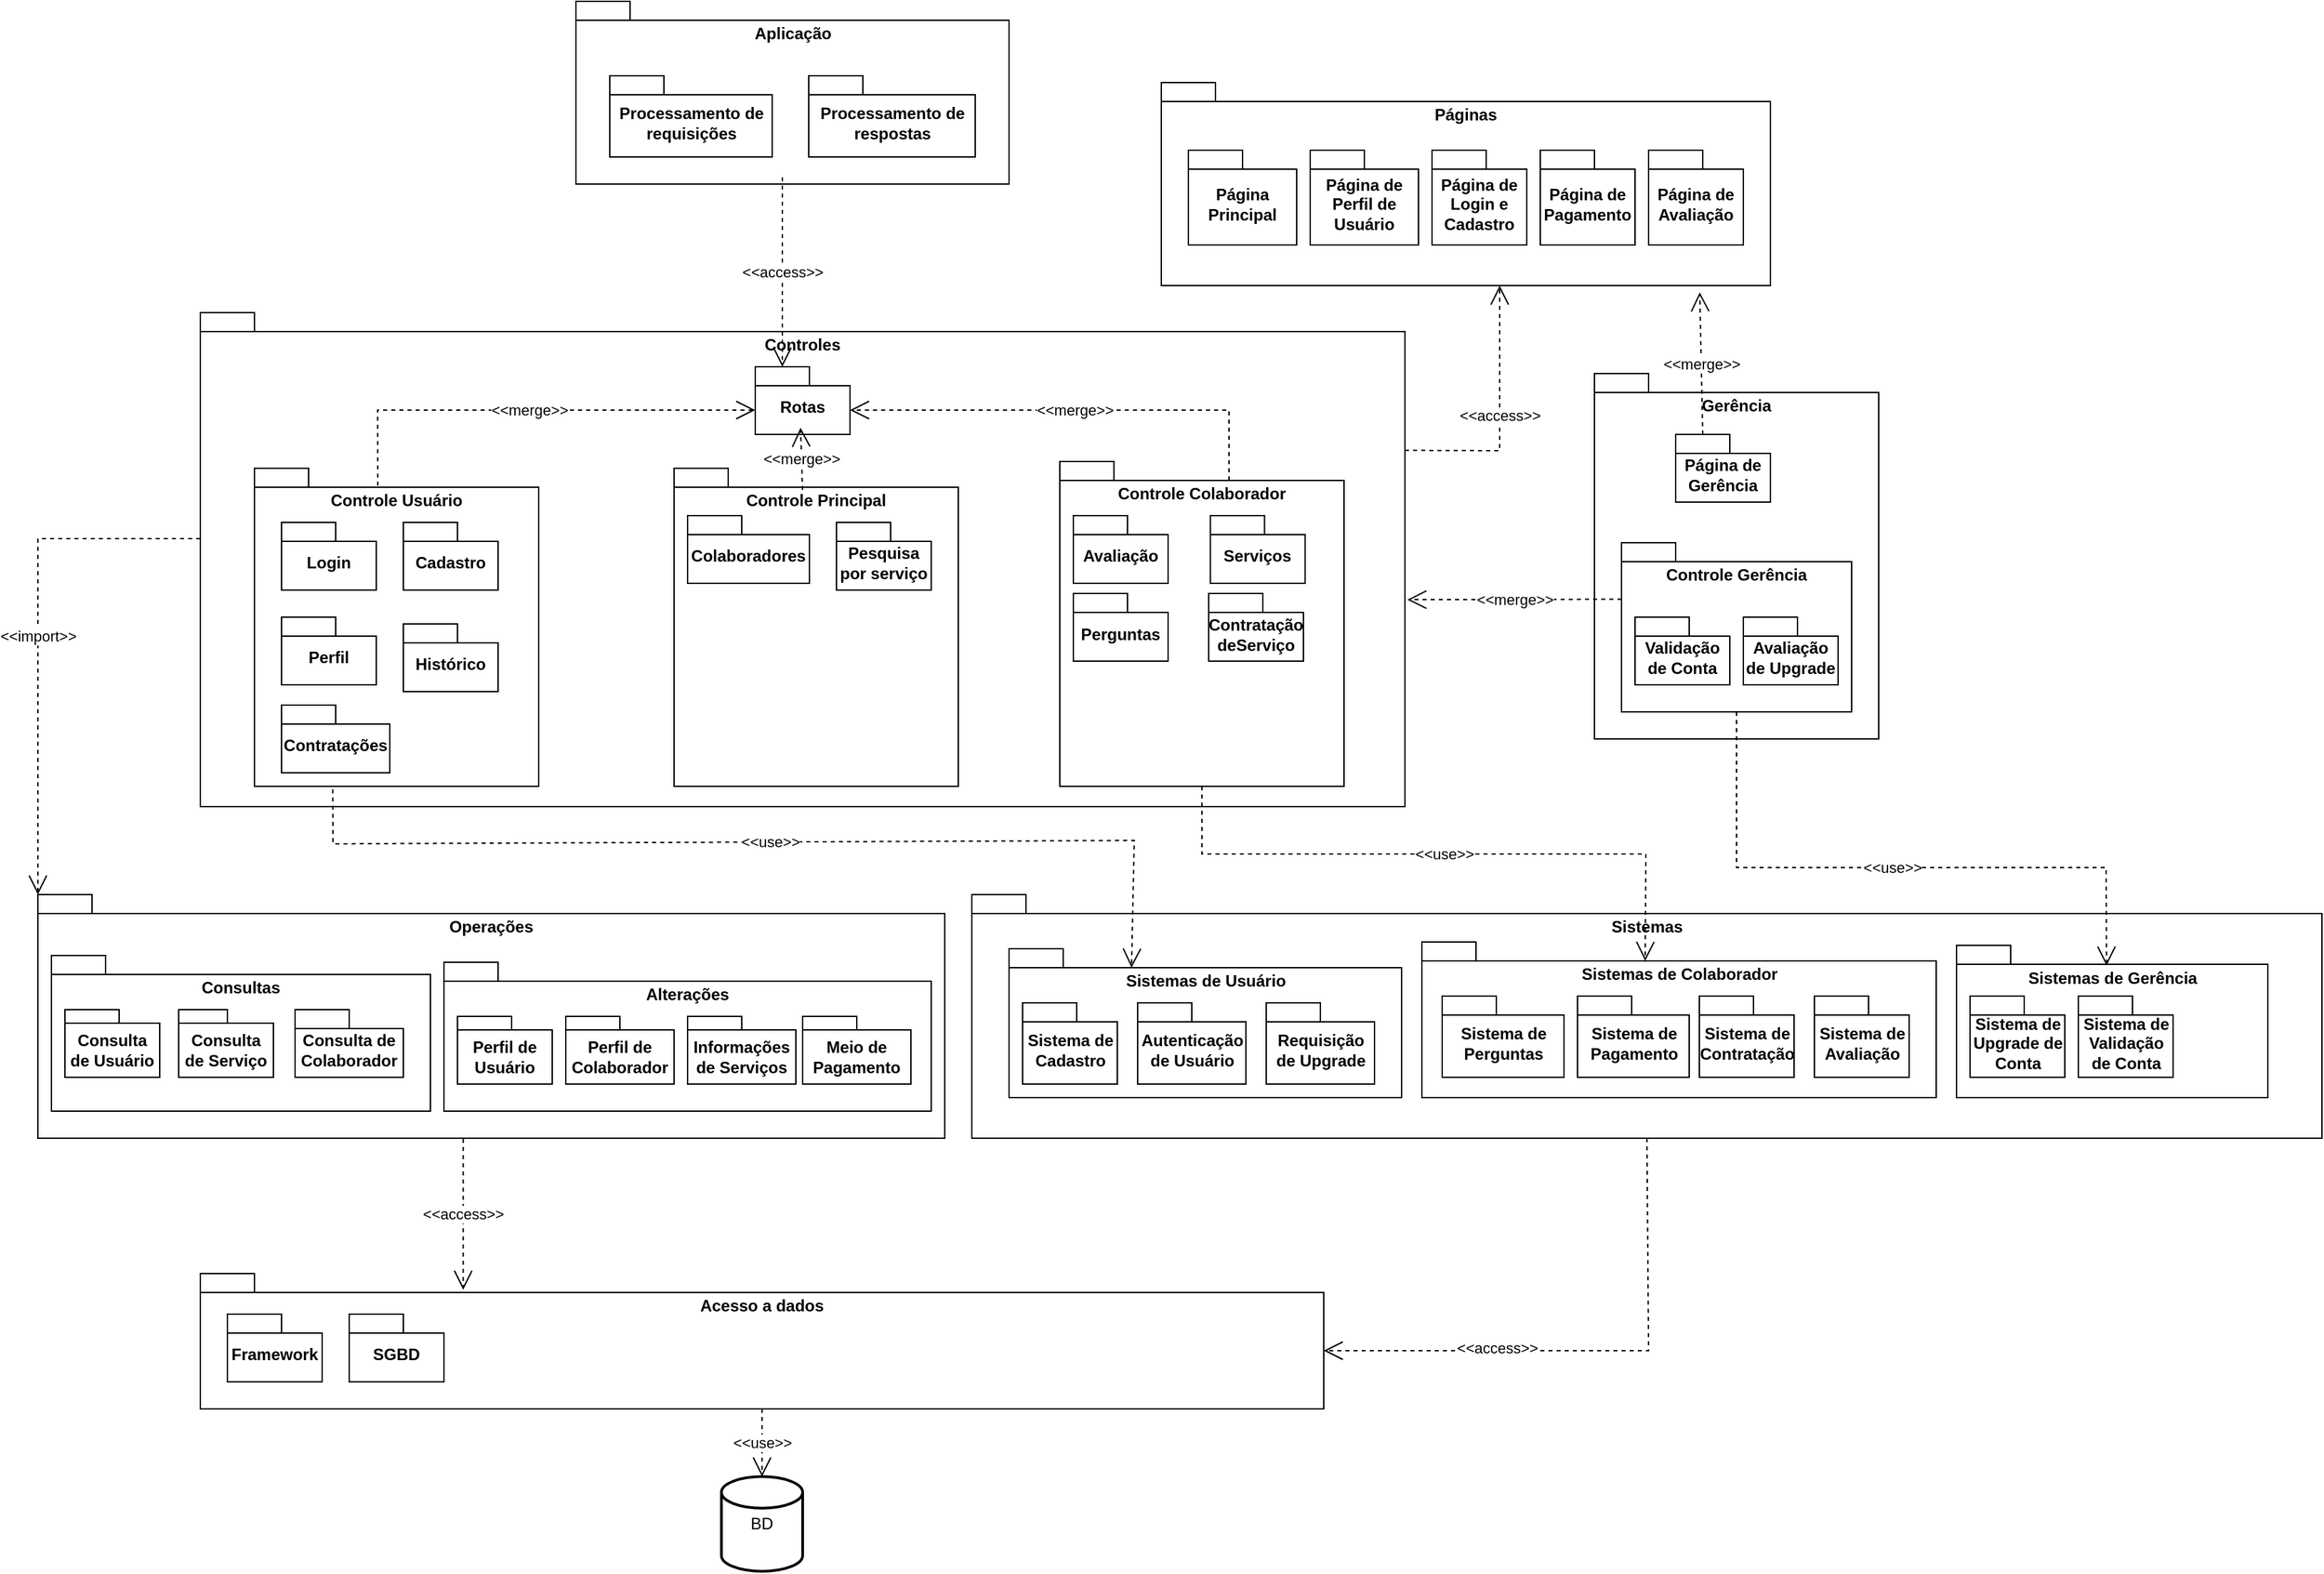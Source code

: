 <mxfile version="22.1.11" type="github">
  <diagram name="Página-1" id="DWjiMil6QpRck5204m84">
    <mxGraphModel dx="1818" dy="924" grid="1" gridSize="10" guides="1" tooltips="1" connect="1" arrows="1" fold="1" page="1" pageScale="1" pageWidth="827" pageHeight="1169" math="0" shadow="0">
      <root>
        <mxCell id="0" />
        <mxCell id="1" parent="0" />
        <mxCell id="8-D-jwilKqf4BBGD9wGk-26" value="Aplicação" style="shape=folder;fontStyle=1;spacingTop=10;tabWidth=40;tabHeight=14;tabPosition=left;html=1;whiteSpace=wrap;verticalAlign=top;" parent="1" vertex="1">
          <mxGeometry x="477.5" y="150" width="320" height="135" as="geometry" />
        </mxCell>
        <mxCell id="YxlcDERAqGYw6lF6efzc-18" value="Sistemas" style="shape=folder;fontStyle=1;spacingTop=10;tabWidth=40;tabHeight=14;tabPosition=left;html=1;whiteSpace=wrap;verticalAlign=top;" parent="1" vertex="1">
          <mxGeometry x="770" y="810" width="997.5" height="180" as="geometry" />
        </mxCell>
        <mxCell id="8-D-jwilKqf4BBGD9wGk-8" value="&lt;div&gt;Sistemas de Colaborador&lt;/div&gt;" style="shape=folder;fontStyle=1;spacingTop=10;tabWidth=40;tabHeight=14;tabPosition=left;html=1;whiteSpace=wrap;verticalAlign=top;" parent="1" vertex="1">
          <mxGeometry x="1102.5" y="845" width="380" height="115" as="geometry" />
        </mxCell>
        <mxCell id="8-D-jwilKqf4BBGD9wGk-7" value="Sistemas de Usuário" style="shape=folder;fontStyle=1;spacingTop=10;tabWidth=40;tabHeight=14;tabPosition=left;html=1;whiteSpace=wrap;verticalAlign=top;" parent="1" vertex="1">
          <mxGeometry x="797.5" y="850" width="290" height="110" as="geometry" />
        </mxCell>
        <mxCell id="YxlcDERAqGYw6lF6efzc-51" value="Controles" style="shape=folder;fontStyle=1;spacingTop=10;tabWidth=40;tabHeight=14;tabPosition=left;html=1;whiteSpace=wrap;verticalAlign=top;" parent="1" vertex="1">
          <mxGeometry x="200" y="380" width="890" height="365" as="geometry" />
        </mxCell>
        <mxCell id="YxlcDERAqGYw6lF6efzc-6" value="Controle Usuário" style="shape=folder;fontStyle=1;spacingTop=10;tabWidth=40;tabHeight=14;tabPosition=left;html=1;whiteSpace=wrap;align=center;horizontal=1;verticalAlign=top;" parent="1" vertex="1">
          <mxGeometry x="240" y="495" width="210" height="235" as="geometry" />
        </mxCell>
        <mxCell id="YxlcDERAqGYw6lF6efzc-2" value="Cadastro" style="shape=folder;fontStyle=1;spacingTop=10;tabWidth=40;tabHeight=14;tabPosition=left;html=1;whiteSpace=wrap;" parent="1" vertex="1">
          <mxGeometry x="350" y="535" width="70" height="50" as="geometry" />
        </mxCell>
        <mxCell id="YxlcDERAqGYw6lF6efzc-3" value="Login" style="shape=folder;fontStyle=1;spacingTop=10;tabWidth=40;tabHeight=14;tabPosition=left;html=1;whiteSpace=wrap;" parent="1" vertex="1">
          <mxGeometry x="260" y="535" width="70" height="50" as="geometry" />
        </mxCell>
        <mxCell id="YxlcDERAqGYw6lF6efzc-9" value="Controle Principal" style="shape=folder;fontStyle=1;spacingTop=10;tabWidth=40;tabHeight=14;tabPosition=left;html=1;whiteSpace=wrap;align=center;horizontal=1;verticalAlign=top;" parent="1" vertex="1">
          <mxGeometry x="550" y="495" width="210" height="235" as="geometry" />
        </mxCell>
        <mxCell id="YxlcDERAqGYw6lF6efzc-13" value="Processamento de requisições" style="shape=folder;fontStyle=1;spacingTop=10;tabWidth=40;tabHeight=14;tabPosition=left;html=1;whiteSpace=wrap;align=center;horizontal=1;verticalAlign=middle;" parent="1" vertex="1">
          <mxGeometry x="502.5" y="205" width="120" height="60" as="geometry" />
        </mxCell>
        <mxCell id="YxlcDERAqGYw6lF6efzc-20" value="Autenticação de Usuário" style="shape=folder;fontStyle=1;spacingTop=10;tabWidth=40;tabHeight=14;tabPosition=left;html=1;whiteSpace=wrap;" parent="1" vertex="1">
          <mxGeometry x="892.5" y="890" width="80" height="60" as="geometry" />
        </mxCell>
        <mxCell id="YxlcDERAqGYw6lF6efzc-21" value="Perfil" style="shape=folder;fontStyle=1;spacingTop=10;tabWidth=40;tabHeight=14;tabPosition=left;html=1;whiteSpace=wrap;" parent="1" vertex="1">
          <mxGeometry x="260" y="605" width="70" height="50" as="geometry" />
        </mxCell>
        <mxCell id="YxlcDERAqGYw6lF6efzc-22" value="&lt;div&gt;Histórico&lt;/div&gt;" style="shape=folder;fontStyle=1;spacingTop=10;tabWidth=40;tabHeight=14;tabPosition=left;html=1;whiteSpace=wrap;" parent="1" vertex="1">
          <mxGeometry x="350" y="610" width="70" height="50" as="geometry" />
        </mxCell>
        <mxCell id="YxlcDERAqGYw6lF6efzc-32" value="Páginas" style="shape=folder;fontStyle=1;spacingTop=10;tabWidth=40;tabHeight=14;tabPosition=left;html=1;whiteSpace=wrap;verticalAlign=top;" parent="1" vertex="1">
          <mxGeometry x="910" y="210" width="450" height="150" as="geometry" />
        </mxCell>
        <mxCell id="YxlcDERAqGYw6lF6efzc-27" value="Página Principal" style="shape=folder;fontStyle=1;spacingTop=10;tabWidth=40;tabHeight=14;tabPosition=left;html=1;whiteSpace=wrap;" parent="1" vertex="1">
          <mxGeometry x="930" y="260" width="80" height="70" as="geometry" />
        </mxCell>
        <mxCell id="YxlcDERAqGYw6lF6efzc-28" value="Página de Perfil de Usuário" style="shape=folder;fontStyle=1;spacingTop=10;tabWidth=40;tabHeight=14;tabPosition=left;html=1;whiteSpace=wrap;" parent="1" vertex="1">
          <mxGeometry x="1020" y="260" width="80" height="70" as="geometry" />
        </mxCell>
        <mxCell id="YxlcDERAqGYw6lF6efzc-29" value="Página de Login e Cadastro" style="shape=folder;fontStyle=1;spacingTop=10;tabWidth=40;tabHeight=14;tabPosition=left;html=1;whiteSpace=wrap;" parent="1" vertex="1">
          <mxGeometry x="1110" y="260" width="70" height="70" as="geometry" />
        </mxCell>
        <mxCell id="YxlcDERAqGYw6lF6efzc-30" value="Página de Pagamento" style="shape=folder;fontStyle=1;spacingTop=10;tabWidth=40;tabHeight=14;tabPosition=left;html=1;whiteSpace=wrap;" parent="1" vertex="1">
          <mxGeometry x="1190" y="260" width="70" height="70" as="geometry" />
        </mxCell>
        <mxCell id="YxlcDERAqGYw6lF6efzc-31" value="Página de Avaliação" style="shape=folder;fontStyle=1;spacingTop=10;tabWidth=40;tabHeight=14;tabPosition=left;html=1;whiteSpace=wrap;" parent="1" vertex="1">
          <mxGeometry x="1270" y="260" width="70" height="70" as="geometry" />
        </mxCell>
        <mxCell id="YxlcDERAqGYw6lF6efzc-16" value="Sistema de Pagamento" style="shape=folder;fontStyle=1;spacingTop=10;tabWidth=40;tabHeight=14;tabPosition=left;html=1;whiteSpace=wrap;" parent="1" vertex="1">
          <mxGeometry x="1217.5" y="885" width="82.5" height="60" as="geometry" />
        </mxCell>
        <mxCell id="YxlcDERAqGYw6lF6efzc-36" value="Contratações" style="shape=folder;fontStyle=1;spacingTop=10;tabWidth=40;tabHeight=14;tabPosition=left;html=1;whiteSpace=wrap;" parent="1" vertex="1">
          <mxGeometry x="260" y="670" width="80" height="50" as="geometry" />
        </mxCell>
        <mxCell id="YxlcDERAqGYw6lF6efzc-37" value="Sistema de Contratação" style="shape=folder;fontStyle=1;spacingTop=10;tabWidth=40;tabHeight=14;tabPosition=left;html=1;whiteSpace=wrap;" parent="1" vertex="1">
          <mxGeometry x="1307.5" y="885" width="70" height="60" as="geometry" />
        </mxCell>
        <mxCell id="YxlcDERAqGYw6lF6efzc-38" value="Colaboradores" style="shape=folder;fontStyle=1;spacingTop=10;tabWidth=40;tabHeight=14;tabPosition=left;html=1;whiteSpace=wrap;" parent="1" vertex="1">
          <mxGeometry x="560" y="530" width="90" height="50" as="geometry" />
        </mxCell>
        <mxCell id="YxlcDERAqGYw6lF6efzc-39" value="BD" style="strokeWidth=2;html=1;shape=mxgraph.flowchart.database;whiteSpace=wrap;" parent="1" vertex="1">
          <mxGeometry x="585" y="1240" width="60" height="70" as="geometry" />
        </mxCell>
        <mxCell id="YxlcDERAqGYw6lF6efzc-41" value="Pesquisa por serviço" style="shape=folder;fontStyle=1;spacingTop=10;tabWidth=40;tabHeight=14;tabPosition=left;html=1;whiteSpace=wrap;" parent="1" vertex="1">
          <mxGeometry x="670" y="535" width="70" height="50" as="geometry" />
        </mxCell>
        <mxCell id="YxlcDERAqGYw6lF6efzc-42" value="Controle Colaborador" style="shape=folder;fontStyle=1;spacingTop=10;tabWidth=40;tabHeight=14;tabPosition=left;html=1;whiteSpace=wrap;align=center;horizontal=1;verticalAlign=top;" parent="1" vertex="1">
          <mxGeometry x="835" y="490" width="210" height="240" as="geometry" />
        </mxCell>
        <mxCell id="YxlcDERAqGYw6lF6efzc-43" value="Avaliação" style="shape=folder;fontStyle=1;spacingTop=10;tabWidth=40;tabHeight=14;tabPosition=left;html=1;whiteSpace=wrap;" parent="1" vertex="1">
          <mxGeometry x="845" y="530" width="70" height="50" as="geometry" />
        </mxCell>
        <mxCell id="YxlcDERAqGYw6lF6efzc-45" value="Serviços" style="shape=folder;fontStyle=1;spacingTop=10;tabWidth=40;tabHeight=14;tabPosition=left;html=1;whiteSpace=wrap;" parent="1" vertex="1">
          <mxGeometry x="946.25" y="530" width="70" height="50" as="geometry" />
        </mxCell>
        <mxCell id="YxlcDERAqGYw6lF6efzc-47" value="Perguntas" style="shape=folder;fontStyle=1;spacingTop=10;tabWidth=40;tabHeight=14;tabPosition=left;html=1;whiteSpace=wrap;" parent="1" vertex="1">
          <mxGeometry x="845" y="587.5" width="70" height="50" as="geometry" />
        </mxCell>
        <mxCell id="YxlcDERAqGYw6lF6efzc-48" value="Sistema de Perguntas" style="shape=folder;fontStyle=1;spacingTop=10;tabWidth=40;tabHeight=14;tabPosition=left;html=1;whiteSpace=wrap;" parent="1" vertex="1">
          <mxGeometry x="1117.5" y="885" width="90" height="60" as="geometry" />
        </mxCell>
        <mxCell id="YxlcDERAqGYw6lF6efzc-50" value="Operações" style="shape=folder;fontStyle=1;spacingTop=10;tabWidth=40;tabHeight=14;tabPosition=left;html=1;whiteSpace=wrap;verticalAlign=top;" parent="1" vertex="1">
          <mxGeometry x="80" y="810" width="670" height="180" as="geometry" />
        </mxCell>
        <mxCell id="YxlcDERAqGYw6lF6efzc-54" value="Contratação deServiço" style="shape=folder;fontStyle=1;spacingTop=10;tabWidth=40;tabHeight=14;tabPosition=left;html=1;whiteSpace=wrap;" parent="1" vertex="1">
          <mxGeometry x="945" y="587.5" width="70" height="50" as="geometry" />
        </mxCell>
        <mxCell id="YxlcDERAqGYw6lF6efzc-56" value="Sistema de Cadastro" style="shape=folder;fontStyle=1;spacingTop=10;tabWidth=40;tabHeight=14;tabPosition=left;html=1;whiteSpace=wrap;" parent="1" vertex="1">
          <mxGeometry x="807.5" y="890" width="70" height="60" as="geometry" />
        </mxCell>
        <mxCell id="YxlcDERAqGYw6lF6efzc-59" value="&lt;div&gt;Gerência&lt;/div&gt;" style="shape=folder;fontStyle=1;spacingTop=10;tabWidth=40;tabHeight=14;tabPosition=left;html=1;whiteSpace=wrap;verticalAlign=top;" parent="1" vertex="1">
          <mxGeometry x="1230" y="425" width="210" height="270" as="geometry" />
        </mxCell>
        <mxCell id="YxlcDERAqGYw6lF6efzc-61" value="Acesso a dados" style="shape=folder;fontStyle=1;spacingTop=10;tabWidth=40;tabHeight=14;tabPosition=left;html=1;whiteSpace=wrap;verticalAlign=top;" parent="1" vertex="1">
          <mxGeometry x="200" y="1090" width="830" height="100" as="geometry" />
        </mxCell>
        <mxCell id="YxlcDERAqGYw6lF6efzc-62" value="Framework" style="shape=folder;fontStyle=1;spacingTop=10;tabWidth=40;tabHeight=14;tabPosition=left;html=1;whiteSpace=wrap;" parent="1" vertex="1">
          <mxGeometry x="220" y="1120" width="70" height="50" as="geometry" />
        </mxCell>
        <mxCell id="YxlcDERAqGYw6lF6efzc-63" value="SGBD" style="shape=folder;fontStyle=1;spacingTop=10;tabWidth=40;tabHeight=14;tabPosition=left;html=1;whiteSpace=wrap;" parent="1" vertex="1">
          <mxGeometry x="310" y="1120" width="70" height="50" as="geometry" />
        </mxCell>
        <mxCell id="YxlcDERAqGYw6lF6efzc-65" value="Página de Gerência" style="shape=folder;fontStyle=1;spacingTop=10;tabWidth=40;tabHeight=14;tabPosition=left;html=1;whiteSpace=wrap;" parent="1" vertex="1">
          <mxGeometry x="1290" y="470" width="70" height="50" as="geometry" />
        </mxCell>
        <mxCell id="YxlcDERAqGYw6lF6efzc-67" value="Controle Gerência" style="shape=folder;fontStyle=1;spacingTop=10;tabWidth=40;tabHeight=14;tabPosition=left;html=1;whiteSpace=wrap;verticalAlign=top;" parent="1" vertex="1">
          <mxGeometry x="1250" y="550" width="170" height="125" as="geometry" />
        </mxCell>
        <mxCell id="YxlcDERAqGYw6lF6efzc-68" value="Validação de Conta" style="shape=folder;fontStyle=1;spacingTop=10;tabWidth=40;tabHeight=14;tabPosition=left;html=1;whiteSpace=wrap;" parent="1" vertex="1">
          <mxGeometry x="1260" y="605" width="70" height="50" as="geometry" />
        </mxCell>
        <mxCell id="YxlcDERAqGYw6lF6efzc-70" value="Avaliação de Upgrade" style="shape=folder;fontStyle=1;spacingTop=10;tabWidth=40;tabHeight=14;tabPosition=left;html=1;whiteSpace=wrap;" parent="1" vertex="1">
          <mxGeometry x="1340" y="605" width="70" height="50" as="geometry" />
        </mxCell>
        <mxCell id="YxlcDERAqGYw6lF6efzc-75" value="Consultas" style="shape=folder;fontStyle=1;spacingTop=10;tabWidth=40;tabHeight=14;tabPosition=left;html=1;whiteSpace=wrap;verticalAlign=top;" parent="1" vertex="1">
          <mxGeometry x="90" y="855" width="280" height="115" as="geometry" />
        </mxCell>
        <mxCell id="YxlcDERAqGYw6lF6efzc-24" value="Consulta de Usuário" style="shape=folder;fontStyle=1;spacingTop=10;tabWidth=40;tabHeight=10;tabPosition=left;html=1;whiteSpace=wrap;" parent="1" vertex="1">
          <mxGeometry x="100" y="895" width="70" height="50" as="geometry" />
        </mxCell>
        <mxCell id="YxlcDERAqGYw6lF6efzc-58" value="Consulta de Serviço" style="shape=folder;fontStyle=1;spacingTop=10;tabWidth=36;tabHeight=10;tabPosition=left;html=1;whiteSpace=wrap;" parent="1" vertex="1">
          <mxGeometry x="184" y="895" width="70" height="50" as="geometry" />
        </mxCell>
        <mxCell id="YxlcDERAqGYw6lF6efzc-25" value="Consulta de Colaborador" style="shape=folder;fontStyle=1;spacingTop=10;tabWidth=40;tabHeight=14;tabPosition=left;html=1;whiteSpace=wrap;" parent="1" vertex="1">
          <mxGeometry x="270" y="895" width="80" height="50" as="geometry" />
        </mxCell>
        <mxCell id="8-D-jwilKqf4BBGD9wGk-2" value="&amp;lt;&amp;lt;access&amp;gt;&amp;gt;" style="endArrow=open;endSize=12;dashed=1;html=1;rounded=0;exitX=0.469;exitY=1.003;exitDx=0;exitDy=0;exitPerimeter=0;entryX=0.234;entryY=0.12;entryDx=0;entryDy=0;entryPerimeter=0;" parent="1" source="YxlcDERAqGYw6lF6efzc-50" target="YxlcDERAqGYw6lF6efzc-61" edge="1">
          <mxGeometry width="160" relative="1" as="geometry">
            <mxPoint x="340" y="970" as="sourcePoint" />
            <mxPoint x="350" y="980" as="targetPoint" />
          </mxGeometry>
        </mxCell>
        <mxCell id="8-D-jwilKqf4BBGD9wGk-9" value="&amp;lt;&amp;lt;use&amp;gt;&amp;gt;" style="endArrow=open;endSize=12;dashed=1;html=1;rounded=0;entryX=0.312;entryY=0.127;entryDx=0;entryDy=0;entryPerimeter=0;exitX=0.192;exitY=0.999;exitDx=0;exitDy=0;exitPerimeter=0;" parent="1" edge="1" target="8-D-jwilKqf4BBGD9wGk-7">
          <mxGeometry width="160" relative="1" as="geometry">
            <mxPoint x="297.82" y="732.265" as="sourcePoint" />
            <mxPoint x="738.25" y="847.5" as="targetPoint" />
            <Array as="points">
              <mxPoint x="298" y="772.5" />
              <mxPoint x="890" y="770" />
            </Array>
          </mxGeometry>
        </mxCell>
        <mxCell id="8-D-jwilKqf4BBGD9wGk-11" value="&amp;lt;&amp;lt;use&amp;gt;&amp;gt;" style="endArrow=open;endSize=12;dashed=1;html=1;rounded=0;entryX=0;entryY=0;entryDx=165;entryDy=14;entryPerimeter=0;" parent="1" target="8-D-jwilKqf4BBGD9wGk-8" edge="1">
          <mxGeometry width="160" relative="1" as="geometry">
            <mxPoint x="940" y="730" as="sourcePoint" />
            <mxPoint x="1080" y="780" as="targetPoint" />
            <Array as="points">
              <mxPoint x="940" y="780" />
              <mxPoint x="1268" y="780" />
            </Array>
          </mxGeometry>
        </mxCell>
        <mxCell id="8-D-jwilKqf4BBGD9wGk-12" value="Sistema de Avaliação" style="shape=folder;fontStyle=1;spacingTop=10;tabWidth=40;tabHeight=14;tabPosition=left;html=1;whiteSpace=wrap;" parent="1" vertex="1">
          <mxGeometry x="1392.5" y="885" width="70" height="60" as="geometry" />
        </mxCell>
        <mxCell id="8-D-jwilKqf4BBGD9wGk-14" value="&amp;lt;&amp;lt;use&amp;gt;&amp;gt;" style="endArrow=open;endSize=12;dashed=1;html=1;rounded=0;exitX=0.5;exitY=1;exitDx=0;exitDy=0;exitPerimeter=0;entryX=0.5;entryY=0;entryDx=0;entryDy=0;entryPerimeter=0;" parent="1" source="YxlcDERAqGYw6lF6efzc-61" target="YxlcDERAqGYw6lF6efzc-39" edge="1">
          <mxGeometry width="160" relative="1" as="geometry">
            <mxPoint x="640" y="890" as="sourcePoint" />
            <mxPoint x="800" y="890" as="targetPoint" />
          </mxGeometry>
        </mxCell>
        <mxCell id="8-D-jwilKqf4BBGD9wGk-17" value="&amp;lt;&amp;lt;import&amp;gt;&amp;gt;" style="endArrow=open;endSize=12;dashed=1;html=1;rounded=0;exitX=0;exitY=0;exitDx=0;exitDy=167;exitPerimeter=0;entryX=0;entryY=0;entryDx=0;entryDy=0;entryPerimeter=0;" parent="1" source="YxlcDERAqGYw6lF6efzc-51" target="YxlcDERAqGYw6lF6efzc-50" edge="1">
          <mxGeometry width="160" relative="1" as="geometry">
            <mxPoint x="640" y="790" as="sourcePoint" />
            <mxPoint x="100" y="790" as="targetPoint" />
            <Array as="points">
              <mxPoint x="80" y="547" />
            </Array>
          </mxGeometry>
        </mxCell>
        <mxCell id="8-D-jwilKqf4BBGD9wGk-18" value="&amp;lt;&amp;lt;access&amp;gt;&amp;gt;" style="endArrow=open;endSize=12;dashed=1;html=1;rounded=0;exitX=0.5;exitY=1;exitDx=0;exitDy=0;exitPerimeter=0;entryX=0;entryY=0;entryDx=830;entryDy=57;entryPerimeter=0;" parent="1" edge="1" target="YxlcDERAqGYw6lF6efzc-61" source="YxlcDERAqGYw6lF6efzc-18">
          <mxGeometry x="0.357" y="-2" width="160" relative="1" as="geometry">
            <mxPoint x="918.46" y="940" as="sourcePoint" />
            <mxPoint x="919.24" y="1006.6" as="targetPoint" />
            <Array as="points">
              <mxPoint x="1270" y="1147" />
            </Array>
            <mxPoint as="offset" />
          </mxGeometry>
        </mxCell>
        <mxCell id="8-D-jwilKqf4BBGD9wGk-19" value="Processamento de respostas" style="shape=folder;fontStyle=1;spacingTop=10;tabWidth=40;tabHeight=14;tabPosition=left;html=1;whiteSpace=wrap;" parent="1" vertex="1">
          <mxGeometry x="649.5" y="205" width="123" height="60" as="geometry" />
        </mxCell>
        <mxCell id="8-D-jwilKqf4BBGD9wGk-25" value="&amp;lt;&amp;lt;access&amp;gt;&amp;gt;" style="endArrow=open;endSize=12;dashed=1;html=1;rounded=0;entryX=0;entryY=0;entryDx=20;entryDy=0;entryPerimeter=0;" parent="1" target="8-D-jwilKqf4BBGD9wGk-28" edge="1">
          <mxGeometry x="-0.007" width="160" relative="1" as="geometry">
            <mxPoint x="630" y="280" as="sourcePoint" />
            <mxPoint x="788" y="380" as="targetPoint" />
            <mxPoint as="offset" />
          </mxGeometry>
        </mxCell>
        <mxCell id="8-D-jwilKqf4BBGD9wGk-28" value="Rotas" style="shape=folder;fontStyle=1;spacingTop=10;tabWidth=40;tabHeight=14;tabPosition=left;html=1;whiteSpace=wrap;" parent="1" vertex="1">
          <mxGeometry x="610" y="420" width="70" height="50" as="geometry" />
        </mxCell>
        <mxCell id="8-D-jwilKqf4BBGD9wGk-30" value="&amp;lt;&amp;lt;merge&amp;gt;&amp;gt;" style="endArrow=open;endSize=12;dashed=1;html=1;rounded=0;exitX=0.434;exitY=0.055;exitDx=0;exitDy=0;exitPerimeter=0;entryX=0;entryY=0;entryDx=0;entryDy=32;entryPerimeter=0;" parent="1" source="YxlcDERAqGYw6lF6efzc-6" target="8-D-jwilKqf4BBGD9wGk-28" edge="1">
          <mxGeometry width="160" relative="1" as="geometry">
            <mxPoint x="570" y="320" as="sourcePoint" />
            <mxPoint x="572" y="416" as="targetPoint" />
            <Array as="points">
              <mxPoint x="331" y="452" />
            </Array>
          </mxGeometry>
        </mxCell>
        <mxCell id="8-D-jwilKqf4BBGD9wGk-32" value="&amp;lt;&amp;lt;merge&amp;gt;&amp;gt;" style="endArrow=open;endSize=12;dashed=1;html=1;rounded=0;exitX=0.452;exitY=0.068;exitDx=0;exitDy=0;exitPerimeter=0;" parent="1" source="YxlcDERAqGYw6lF6efzc-9" edge="1">
          <mxGeometry width="160" relative="1" as="geometry">
            <mxPoint x="643" y="500" as="sourcePoint" />
            <mxPoint x="643.46" y="465" as="targetPoint" />
          </mxGeometry>
        </mxCell>
        <mxCell id="8-D-jwilKqf4BBGD9wGk-33" value="&amp;lt;&amp;lt;merge&amp;gt;&amp;gt;" style="endArrow=open;endSize=12;dashed=1;html=1;rounded=0;exitX=0;exitY=0;exitDx=125;exitDy=14;exitPerimeter=0;entryX=0;entryY=0;entryDx=70;entryDy=32;entryPerimeter=0;" parent="1" source="YxlcDERAqGYw6lF6efzc-42" target="8-D-jwilKqf4BBGD9wGk-28" edge="1">
          <mxGeometry width="160" relative="1" as="geometry">
            <mxPoint x="341" y="518" as="sourcePoint" />
            <mxPoint x="620" y="462" as="targetPoint" />
            <Array as="points">
              <mxPoint x="960" y="452" />
            </Array>
          </mxGeometry>
        </mxCell>
        <mxCell id="8-D-jwilKqf4BBGD9wGk-34" value="&lt;div&gt;&amp;lt;&amp;lt;access&amp;gt;&amp;gt;&lt;/div&gt;" style="endArrow=open;endSize=12;dashed=1;html=1;rounded=0;exitX=0;exitY=0;exitDx=890;exitDy=101.75;exitPerimeter=0;" parent="1" source="YxlcDERAqGYw6lF6efzc-51" edge="1">
          <mxGeometry width="160" relative="1" as="geometry">
            <mxPoint x="789" y="405" as="sourcePoint" />
            <mxPoint x="1160" y="360" as="targetPoint" />
            <Array as="points">
              <mxPoint x="1160" y="482" />
            </Array>
          </mxGeometry>
        </mxCell>
        <mxCell id="8-D-jwilKqf4BBGD9wGk-35" value="&lt;div&gt;Sistemas de Gerência&lt;/div&gt;" style="shape=folder;fontStyle=1;spacingTop=10;tabWidth=40;tabHeight=14;tabPosition=left;html=1;whiteSpace=wrap;verticalAlign=top;" parent="1" vertex="1">
          <mxGeometry x="1497.5" y="847.5" width="230" height="112.5" as="geometry" />
        </mxCell>
        <mxCell id="8-D-jwilKqf4BBGD9wGk-36" value="Sistema de Upgrade de Conta" style="shape=folder;fontStyle=1;spacingTop=10;tabWidth=40;tabHeight=14;tabPosition=left;html=1;whiteSpace=wrap;" parent="1" vertex="1">
          <mxGeometry x="1507.5" y="885" width="70" height="60" as="geometry" />
        </mxCell>
        <mxCell id="8-D-jwilKqf4BBGD9wGk-37" value="Sistema de Validação de Conta" style="shape=folder;fontStyle=1;spacingTop=10;tabWidth=40;tabHeight=14;tabPosition=left;html=1;whiteSpace=wrap;" parent="1" vertex="1">
          <mxGeometry x="1587.5" y="885" width="70" height="60" as="geometry" />
        </mxCell>
        <mxCell id="8-D-jwilKqf4BBGD9wGk-40" value="&amp;lt;&amp;lt;use&amp;gt;&amp;gt;" style="endArrow=open;endSize=12;dashed=1;html=1;rounded=0;exitX=0.5;exitY=1;exitDx=0;exitDy=0;exitPerimeter=0;entryX=0.482;entryY=0.133;entryDx=0;entryDy=0;entryPerimeter=0;" parent="1" source="YxlcDERAqGYw6lF6efzc-67" target="8-D-jwilKqf4BBGD9wGk-35" edge="1">
          <mxGeometry width="160" relative="1" as="geometry">
            <mxPoint x="1000" y="680" as="sourcePoint" />
            <mxPoint x="1160" y="680" as="targetPoint" />
            <Array as="points">
              <mxPoint x="1335" y="790" />
              <mxPoint x="1608" y="790" />
            </Array>
          </mxGeometry>
        </mxCell>
        <mxCell id="r1aQSGUj85GI__gMIkfo-2" value="Requisição de Upgrade" style="shape=folder;fontStyle=1;spacingTop=10;tabWidth=40;tabHeight=14;tabPosition=left;html=1;whiteSpace=wrap;" vertex="1" parent="1">
          <mxGeometry x="987.5" y="890" width="80" height="60" as="geometry" />
        </mxCell>
        <mxCell id="r1aQSGUj85GI__gMIkfo-3" value="Alterações" style="shape=folder;fontStyle=1;spacingTop=10;tabWidth=40;tabHeight=14;tabPosition=left;html=1;whiteSpace=wrap;verticalAlign=top;" vertex="1" parent="1">
          <mxGeometry x="380" y="860" width="360" height="110" as="geometry" />
        </mxCell>
        <mxCell id="r1aQSGUj85GI__gMIkfo-4" value="Perfil de Usuário" style="shape=folder;fontStyle=1;spacingTop=10;tabWidth=40;tabHeight=10;tabPosition=left;html=1;whiteSpace=wrap;" vertex="1" parent="1">
          <mxGeometry x="390" y="900" width="70" height="50" as="geometry" />
        </mxCell>
        <mxCell id="r1aQSGUj85GI__gMIkfo-5" value="Perfil de Colaborador" style="shape=folder;fontStyle=1;spacingTop=10;tabWidth=40;tabHeight=10;tabPosition=left;html=1;whiteSpace=wrap;" vertex="1" parent="1">
          <mxGeometry x="470" y="900" width="80" height="50" as="geometry" />
        </mxCell>
        <mxCell id="r1aQSGUj85GI__gMIkfo-6" value="Informações de Serviços" style="shape=folder;fontStyle=1;spacingTop=10;tabWidth=40;tabHeight=10;tabPosition=left;html=1;whiteSpace=wrap;" vertex="1" parent="1">
          <mxGeometry x="560" y="900" width="80" height="50" as="geometry" />
        </mxCell>
        <mxCell id="r1aQSGUj85GI__gMIkfo-7" value="Meio de Pagamento" style="shape=folder;fontStyle=1;spacingTop=10;tabWidth=40;tabHeight=10;tabPosition=left;html=1;whiteSpace=wrap;" vertex="1" parent="1">
          <mxGeometry x="645" y="900" width="80" height="50" as="geometry" />
        </mxCell>
        <mxCell id="r1aQSGUj85GI__gMIkfo-9" value="&amp;lt;&amp;lt;merge&amp;gt;&amp;gt;" style="endArrow=open;endSize=12;dashed=1;html=1;rounded=0;exitX=0;exitY=0;exitDx=0;exitDy=41.75;exitPerimeter=0;entryX=1.002;entryY=0.581;entryDx=0;entryDy=0;entryPerimeter=0;" edge="1" parent="1" source="YxlcDERAqGYw6lF6efzc-67" target="YxlcDERAqGYw6lF6efzc-51">
          <mxGeometry width="160" relative="1" as="geometry">
            <mxPoint x="1100" y="492" as="sourcePoint" />
            <mxPoint x="1170" y="370" as="targetPoint" />
            <Array as="points" />
          </mxGeometry>
        </mxCell>
        <mxCell id="r1aQSGUj85GI__gMIkfo-10" value="&amp;lt;&amp;lt;merge&amp;gt;&amp;gt;" style="endArrow=open;endSize=12;dashed=1;html=1;rounded=0;exitX=0;exitY=0;exitDx=20;exitDy=0;exitPerimeter=0;entryX=0.884;entryY=1.033;entryDx=0;entryDy=0;entryPerimeter=0;" edge="1" parent="1" source="YxlcDERAqGYw6lF6efzc-65" target="YxlcDERAqGYw6lF6efzc-32">
          <mxGeometry width="160" relative="1" as="geometry">
            <mxPoint x="1260" y="647" as="sourcePoint" />
            <mxPoint x="1102" y="602" as="targetPoint" />
            <Array as="points" />
          </mxGeometry>
        </mxCell>
      </root>
    </mxGraphModel>
  </diagram>
</mxfile>
